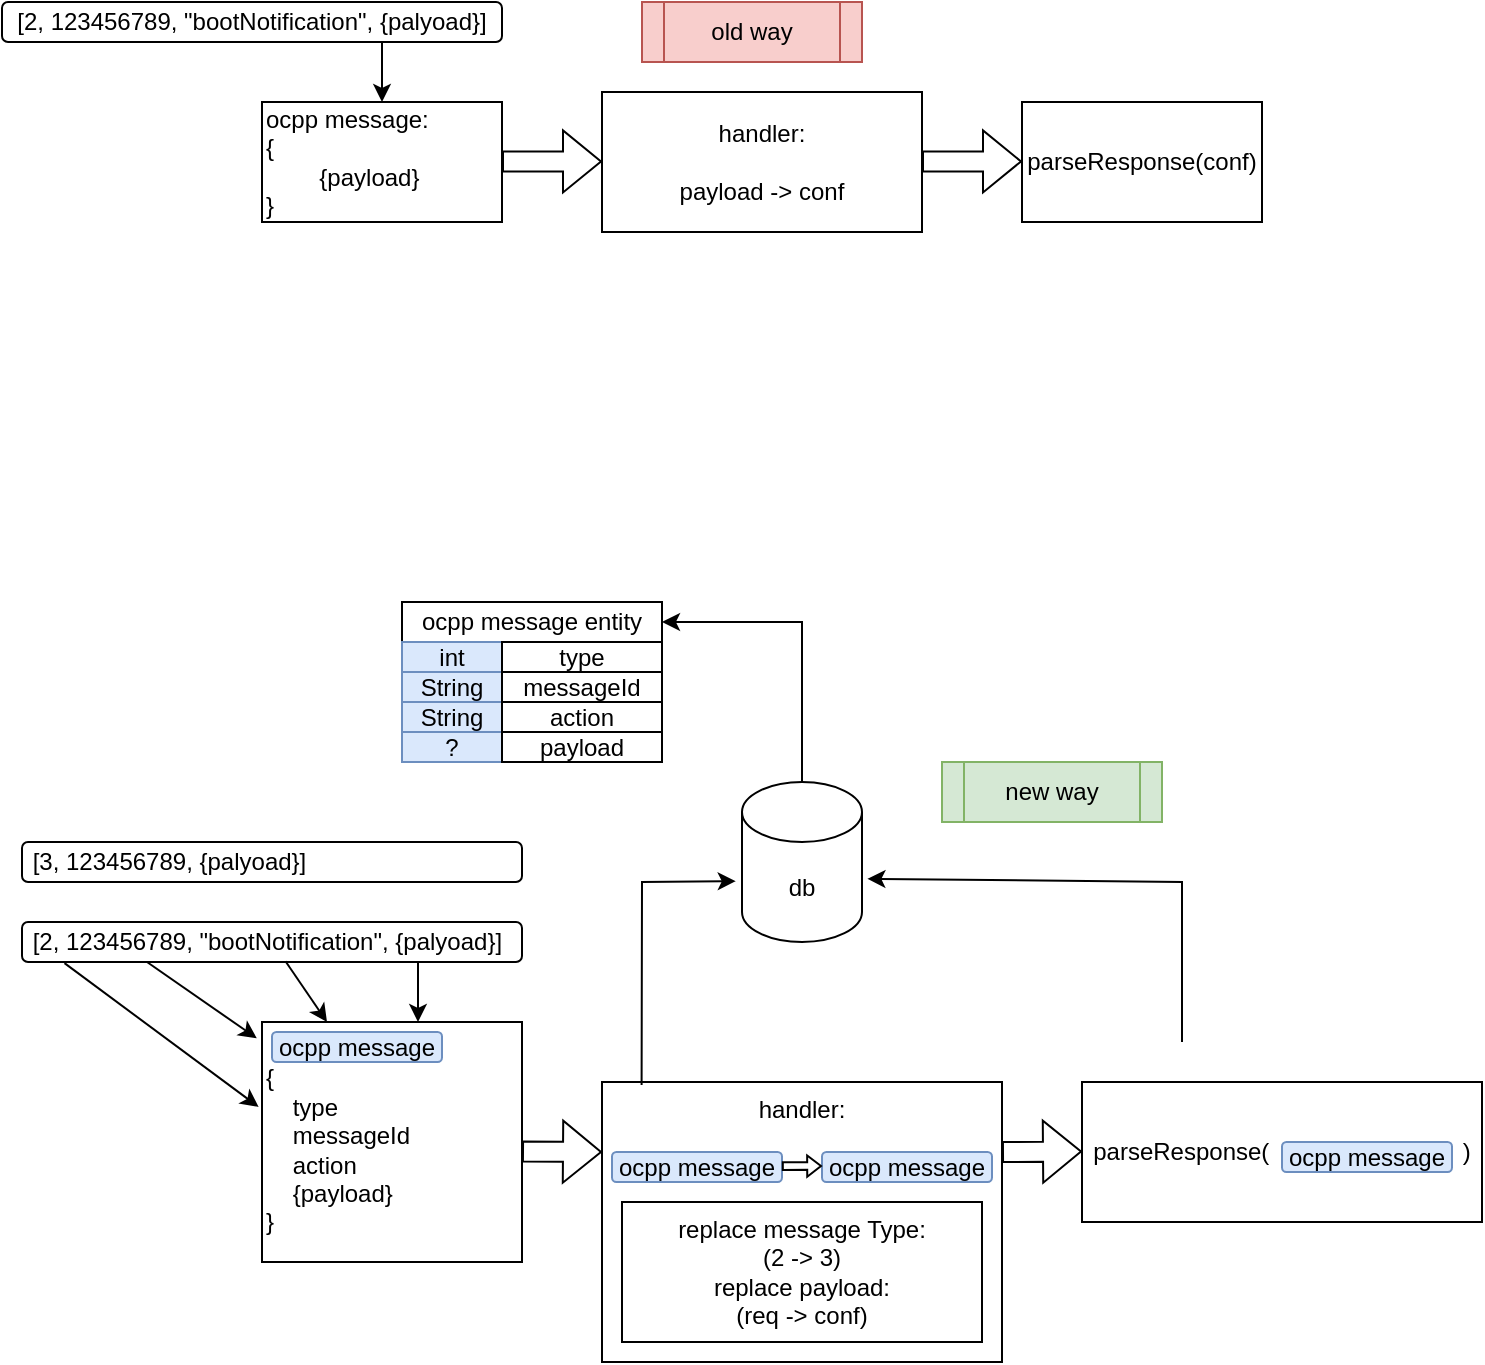 <mxfile version="22.0.4" type="github">
  <diagram name="Page-1" id="U8lFhDZ7xPAlCqdosSXy">
    <mxGraphModel dx="2295" dy="1568" grid="1" gridSize="5" guides="1" tooltips="1" connect="1" arrows="1" fold="1" page="1" pageScale="1" pageWidth="850" pageHeight="1100" math="0" shadow="0">
      <root>
        <mxCell id="0" />
        <mxCell id="1" parent="0" />
        <mxCell id="biBZjUuWrRybQa6Ui23M-1" value="&lt;div align=&quot;left&quot;&gt;ocpp message:&lt;/div&gt;&lt;div align=&quot;left&quot;&gt;{&lt;/div&gt;&lt;div align=&quot;left&quot;&gt;&lt;span style=&quot;white-space: pre;&quot;&gt;&#x9;&lt;/span&gt;{payload}&lt;/div&gt;&lt;div align=&quot;left&quot;&gt;}&lt;br&gt;&lt;/div&gt;" style="rounded=0;whiteSpace=wrap;html=1;align=left;" parent="1" vertex="1">
          <mxGeometry x="-830" y="-70" width="120" height="60" as="geometry" />
        </mxCell>
        <mxCell id="biBZjUuWrRybQa6Ui23M-2" value="&amp;nbsp;&lt;br&gt;&lt;div&gt;{&lt;/div&gt;&lt;div&gt;&lt;span style=&quot;&quot;&gt;&lt;span style=&quot;white-space: pre;&quot;&gt;&amp;nbsp;&amp;nbsp;&amp;nbsp;&amp;nbsp;&lt;/span&gt;&lt;/span&gt;type&lt;/div&gt;&lt;div&gt;&lt;span style=&quot;&quot;&gt;&lt;span style=&quot;white-space: pre;&quot;&gt;&amp;nbsp;&amp;nbsp;&amp;nbsp;&amp;nbsp;&lt;/span&gt;&lt;/span&gt;messageId&lt;/div&gt;&lt;div&gt;&lt;span style=&quot;&quot;&gt;&lt;span style=&quot;white-space: pre;&quot;&gt;&amp;nbsp;&amp;nbsp;&amp;nbsp;&amp;nbsp;&lt;/span&gt;&lt;/span&gt;action&lt;/div&gt;&lt;div&gt;&lt;span style=&quot;&quot;&gt;&lt;span style=&quot;white-space: pre;&quot;&gt;&amp;nbsp;&amp;nbsp;&amp;nbsp;&amp;nbsp;&lt;/span&gt;&lt;/span&gt;{payload}&lt;br&gt;&lt;/div&gt;&lt;div&gt;&lt;div&gt;}&lt;br&gt;&lt;/div&gt;&lt;br&gt;&lt;/div&gt;" style="rounded=0;whiteSpace=wrap;html=1;align=left;horizontal=1;verticalAlign=top;" parent="1" vertex="1">
          <mxGeometry x="-830" y="390" width="130" height="120" as="geometry" />
        </mxCell>
        <mxCell id="biBZjUuWrRybQa6Ui23M-3" value="[2, 123456789, &quot;bootNotification&quot;, {palyoad}]" style="rounded=1;whiteSpace=wrap;html=1;" parent="1" vertex="1">
          <mxGeometry x="-960" y="-120" width="250" height="20" as="geometry" />
        </mxCell>
        <mxCell id="biBZjUuWrRybQa6Ui23M-4" value="&amp;nbsp;[2, 123456789, &quot;bootNotification&quot;, {palyoad}]" style="rounded=1;whiteSpace=wrap;html=1;align=left;" parent="1" vertex="1">
          <mxGeometry x="-950" y="340" width="250" height="20" as="geometry" />
        </mxCell>
        <mxCell id="biBZjUuWrRybQa6Ui23M-5" value="" style="endArrow=classic;html=1;rounded=0;exitX=0.085;exitY=1.029;exitDx=0;exitDy=0;exitPerimeter=0;entryX=-0.013;entryY=0.354;entryDx=0;entryDy=0;entryPerimeter=0;" parent="1" source="biBZjUuWrRybQa6Ui23M-4" target="biBZjUuWrRybQa6Ui23M-2" edge="1">
          <mxGeometry width="50" height="50" relative="1" as="geometry">
            <mxPoint x="-490" y="480" as="sourcePoint" />
            <mxPoint x="-762" y="390" as="targetPoint" />
          </mxGeometry>
        </mxCell>
        <mxCell id="biBZjUuWrRybQa6Ui23M-6" value="" style="endArrow=classic;html=1;rounded=0;entryX=0.5;entryY=0;entryDx=0;entryDy=0;" parent="1" target="biBZjUuWrRybQa6Ui23M-1" edge="1">
          <mxGeometry width="50" height="50" relative="1" as="geometry">
            <mxPoint x="-770" y="-100" as="sourcePoint" />
            <mxPoint x="-762" y="180" as="targetPoint" />
          </mxGeometry>
        </mxCell>
        <mxCell id="biBZjUuWrRybQa6Ui23M-7" value="handler:&lt;br&gt;&lt;br&gt;payload -&amp;gt; conf" style="rounded=0;whiteSpace=wrap;html=1;" parent="1" vertex="1">
          <mxGeometry x="-660" y="-75" width="160" height="70" as="geometry" />
        </mxCell>
        <mxCell id="biBZjUuWrRybQa6Ui23M-8" value="handler:&lt;br&gt;&lt;br&gt;&amp;nbsp; " style="rounded=0;whiteSpace=wrap;html=1;verticalAlign=top;" parent="1" vertex="1">
          <mxGeometry x="-660" y="420" width="200" height="140" as="geometry" />
        </mxCell>
        <mxCell id="biBZjUuWrRybQa6Ui23M-9" value="parseResponse(conf)" style="rounded=0;whiteSpace=wrap;html=1;" parent="1" vertex="1">
          <mxGeometry x="-450" y="-70" width="120" height="60" as="geometry" />
        </mxCell>
        <mxCell id="biBZjUuWrRybQa6Ui23M-10" value="parseResponse(&amp;nbsp; &amp;nbsp; &amp;nbsp;&amp;nbsp;&amp;nbsp;&amp;nbsp;&amp;nbsp;&amp;nbsp;&amp;nbsp;&amp;nbsp;&amp;nbsp;&amp;nbsp;&amp;nbsp;&amp;nbsp;&amp;nbsp;&amp;nbsp;&amp;nbsp;&amp;nbsp;&amp;nbsp;&amp;nbsp;&amp;nbsp;&amp;nbsp;&amp;nbsp;&amp;nbsp;&amp;nbsp;&amp;nbsp; )" style="rounded=0;whiteSpace=wrap;html=1;" parent="1" vertex="1">
          <mxGeometry x="-420" y="420" width="200" height="70" as="geometry" />
        </mxCell>
        <mxCell id="RiL2pJ6FbUrtHCfz4f3n-23" style="edgeStyle=orthogonalEdgeStyle;rounded=0;orthogonalLoop=1;jettySize=auto;html=1;entryX=1;entryY=0.5;entryDx=0;entryDy=0;" edge="1" parent="1" source="biBZjUuWrRybQa6Ui23M-11" target="RiL2pJ6FbUrtHCfz4f3n-5">
          <mxGeometry relative="1" as="geometry">
            <mxPoint x="-625" y="190" as="targetPoint" />
            <Array as="points">
              <mxPoint x="-560" y="190" />
            </Array>
          </mxGeometry>
        </mxCell>
        <mxCell id="biBZjUuWrRybQa6Ui23M-11" value="db" style="shape=cylinder3;whiteSpace=wrap;html=1;boundedLbl=1;backgroundOutline=1;size=15;" parent="1" vertex="1">
          <mxGeometry x="-590" y="270" width="60" height="80" as="geometry" />
        </mxCell>
        <mxCell id="biBZjUuWrRybQa6Ui23M-13" value="" style="endArrow=classic;html=1;rounded=0;exitX=0.099;exitY=0.011;exitDx=0;exitDy=0;exitPerimeter=0;entryX=-0.052;entryY=0.62;entryDx=0;entryDy=0;entryPerimeter=0;" parent="1" edge="1" target="biBZjUuWrRybQa6Ui23M-11" source="biBZjUuWrRybQa6Ui23M-8">
          <mxGeometry width="50" height="50" relative="1" as="geometry">
            <mxPoint x="-630" y="410" as="sourcePoint" />
            <mxPoint x="-600" y="320" as="targetPoint" />
            <Array as="points">
              <mxPoint x="-640" y="320" />
            </Array>
          </mxGeometry>
        </mxCell>
        <mxCell id="biBZjUuWrRybQa6Ui23M-14" value="" style="endArrow=classic;html=1;rounded=0;entryX=1.045;entryY=0.605;entryDx=0;entryDy=0;entryPerimeter=0;" parent="1" target="biBZjUuWrRybQa6Ui23M-11" edge="1">
          <mxGeometry width="50" height="50" relative="1" as="geometry">
            <mxPoint x="-370" y="400" as="sourcePoint" />
            <mxPoint x="-430" y="320" as="targetPoint" />
            <Array as="points">
              <mxPoint x="-370" y="320" />
            </Array>
          </mxGeometry>
        </mxCell>
        <mxCell id="biBZjUuWrRybQa6Ui23M-15" value="" style="shape=flexArrow;endArrow=classic;html=1;rounded=0;" parent="1" edge="1">
          <mxGeometry width="50" height="50" relative="1" as="geometry">
            <mxPoint x="-700" y="454.71" as="sourcePoint" />
            <mxPoint x="-660" y="455" as="targetPoint" />
          </mxGeometry>
        </mxCell>
        <mxCell id="biBZjUuWrRybQa6Ui23M-16" value="" style="shape=flexArrow;endArrow=classic;html=1;rounded=0;" parent="1" edge="1">
          <mxGeometry width="50" height="50" relative="1" as="geometry">
            <mxPoint x="-460" y="455" as="sourcePoint" />
            <mxPoint x="-420" y="454.71" as="targetPoint" />
          </mxGeometry>
        </mxCell>
        <mxCell id="biBZjUuWrRybQa6Ui23M-18" value="replace message Type:&lt;br&gt;(2 -&amp;gt; 3)&lt;br&gt;replace payload:&lt;br&gt;(req -&amp;gt; conf)" style="rounded=0;whiteSpace=wrap;html=1;verticalAlign=top;" parent="1" vertex="1">
          <mxGeometry x="-650" y="480" width="180" height="70" as="geometry" />
        </mxCell>
        <mxCell id="biBZjUuWrRybQa6Ui23M-19" value="" style="shape=flexArrow;endArrow=classic;html=1;rounded=0;" parent="1" edge="1">
          <mxGeometry width="50" height="50" relative="1" as="geometry">
            <mxPoint x="-710" y="-40.29" as="sourcePoint" />
            <mxPoint x="-660" y="-40.29" as="targetPoint" />
          </mxGeometry>
        </mxCell>
        <mxCell id="biBZjUuWrRybQa6Ui23M-20" value="" style="shape=flexArrow;endArrow=classic;html=1;rounded=0;" parent="1" edge="1">
          <mxGeometry width="50" height="50" relative="1" as="geometry">
            <mxPoint x="-500" y="-40.29" as="sourcePoint" />
            <mxPoint x="-450" y="-40.29" as="targetPoint" />
          </mxGeometry>
        </mxCell>
        <mxCell id="biBZjUuWrRybQa6Ui23M-21" value="old way" style="shape=process;whiteSpace=wrap;html=1;backgroundOutline=1;fillColor=#f8cecc;strokeColor=#b85450;" parent="1" vertex="1">
          <mxGeometry x="-640" y="-120" width="110" height="30" as="geometry" />
        </mxCell>
        <mxCell id="biBZjUuWrRybQa6Ui23M-22" value="new way" style="shape=process;whiteSpace=wrap;html=1;backgroundOutline=1;fillColor=#d5e8d4;strokeColor=#82b366;" parent="1" vertex="1">
          <mxGeometry x="-490" y="260" width="110" height="30" as="geometry" />
        </mxCell>
        <mxCell id="C7Q36ssg5EW823EHSbNr-2" value="" style="endArrow=classic;html=1;rounded=0;exitX=0.75;exitY=1;exitDx=0;exitDy=0;" parent="1" edge="1">
          <mxGeometry width="50" height="50" relative="1" as="geometry">
            <mxPoint x="-752" y="360" as="sourcePoint" />
            <mxPoint x="-752" y="390" as="targetPoint" />
          </mxGeometry>
        </mxCell>
        <mxCell id="RiL2pJ6FbUrtHCfz4f3n-1" value="" style="endArrow=classic;html=1;rounded=0;exitX=0.25;exitY=1;exitDx=0;exitDy=0;entryX=-0.02;entryY=0.068;entryDx=0;entryDy=0;entryPerimeter=0;" edge="1" parent="1" source="biBZjUuWrRybQa6Ui23M-4" target="biBZjUuWrRybQa6Ui23M-2">
          <mxGeometry width="50" height="50" relative="1" as="geometry">
            <mxPoint x="-919" y="371" as="sourcePoint" />
            <mxPoint x="-822" y="442" as="targetPoint" />
          </mxGeometry>
        </mxCell>
        <mxCell id="RiL2pJ6FbUrtHCfz4f3n-2" value="" style="endArrow=classic;html=1;rounded=0;exitX=0.527;exitY=0.981;exitDx=0;exitDy=0;entryX=0.25;entryY=0;entryDx=0;entryDy=0;exitPerimeter=0;" edge="1" parent="1" source="biBZjUuWrRybQa6Ui23M-4" target="biBZjUuWrRybQa6Ui23M-2">
          <mxGeometry width="50" height="50" relative="1" as="geometry">
            <mxPoint x="-877" y="370" as="sourcePoint" />
            <mxPoint x="-823" y="408" as="targetPoint" />
          </mxGeometry>
        </mxCell>
        <mxCell id="RiL2pJ6FbUrtHCfz4f3n-3" value="&amp;nbsp;[3, 123456789, {palyoad}]" style="rounded=1;whiteSpace=wrap;html=1;align=left;" vertex="1" parent="1">
          <mxGeometry x="-950" y="300" width="250" height="20" as="geometry" />
        </mxCell>
        <mxCell id="RiL2pJ6FbUrtHCfz4f3n-5" value="ocpp message entity" style="rounded=0;whiteSpace=wrap;html=1;" vertex="1" parent="1">
          <mxGeometry x="-760" y="180" width="130" height="20" as="geometry" />
        </mxCell>
        <mxCell id="RiL2pJ6FbUrtHCfz4f3n-7" value="&lt;div&gt;int&lt;/div&gt;" style="rounded=0;whiteSpace=wrap;html=1;align=center;fillColor=#dae8fc;strokeColor=#6c8ebf;" vertex="1" parent="1">
          <mxGeometry x="-760" y="200" width="50" height="15" as="geometry" />
        </mxCell>
        <mxCell id="RiL2pJ6FbUrtHCfz4f3n-11" value="String" style="rounded=0;whiteSpace=wrap;html=1;align=center;fillColor=#dae8fc;strokeColor=#6c8ebf;" vertex="1" parent="1">
          <mxGeometry x="-760" y="215" width="50" height="15" as="geometry" />
        </mxCell>
        <mxCell id="RiL2pJ6FbUrtHCfz4f3n-13" value="String" style="rounded=0;whiteSpace=wrap;html=1;align=center;fillColor=#dae8fc;strokeColor=#6c8ebf;" vertex="1" parent="1">
          <mxGeometry x="-760" y="230" width="50" height="15" as="geometry" />
        </mxCell>
        <mxCell id="RiL2pJ6FbUrtHCfz4f3n-14" value="type" style="rounded=0;whiteSpace=wrap;html=1;align=center;" vertex="1" parent="1">
          <mxGeometry x="-710" y="200" width="80" height="15" as="geometry" />
        </mxCell>
        <mxCell id="RiL2pJ6FbUrtHCfz4f3n-16" value="&lt;div align=&quot;center&quot;&gt;action&lt;/div&gt;" style="rounded=0;whiteSpace=wrap;html=1;align=center;" vertex="1" parent="1">
          <mxGeometry x="-710" y="230" width="80" height="15" as="geometry" />
        </mxCell>
        <mxCell id="RiL2pJ6FbUrtHCfz4f3n-18" value="messageId" style="rounded=0;whiteSpace=wrap;html=1;align=center;" vertex="1" parent="1">
          <mxGeometry x="-710" y="215" width="80" height="15" as="geometry" />
        </mxCell>
        <mxCell id="RiL2pJ6FbUrtHCfz4f3n-24" value="?" style="rounded=0;whiteSpace=wrap;html=1;align=center;fillColor=#dae8fc;strokeColor=#6c8ebf;" vertex="1" parent="1">
          <mxGeometry x="-760" y="245" width="50" height="15" as="geometry" />
        </mxCell>
        <mxCell id="RiL2pJ6FbUrtHCfz4f3n-25" value="payload" style="rounded=0;whiteSpace=wrap;html=1;align=center;" vertex="1" parent="1">
          <mxGeometry x="-710" y="245" width="80" height="15" as="geometry" />
        </mxCell>
        <mxCell id="RiL2pJ6FbUrtHCfz4f3n-28" value="ocpp message" style="rounded=1;whiteSpace=wrap;html=1;fillColor=#dae8fc;strokeColor=#6c8ebf;" vertex="1" parent="1">
          <mxGeometry x="-825" y="395" width="85" height="15" as="geometry" />
        </mxCell>
        <mxCell id="RiL2pJ6FbUrtHCfz4f3n-29" value="ocpp message" style="rounded=1;whiteSpace=wrap;html=1;fillColor=#dae8fc;strokeColor=#6c8ebf;" vertex="1" parent="1">
          <mxGeometry x="-655" y="455" width="85" height="15" as="geometry" />
        </mxCell>
        <mxCell id="RiL2pJ6FbUrtHCfz4f3n-30" value="ocpp message" style="rounded=1;whiteSpace=wrap;html=1;fillColor=#dae8fc;strokeColor=#6c8ebf;" vertex="1" parent="1">
          <mxGeometry x="-550" y="455" width="85" height="15" as="geometry" />
        </mxCell>
        <mxCell id="RiL2pJ6FbUrtHCfz4f3n-32" value="" style="shape=flexArrow;endArrow=classic;html=1;rounded=0;endWidth=5.805;endSize=1.967;width=3.81;exitX=0.999;exitY=0.472;exitDx=0;exitDy=0;exitPerimeter=0;" edge="1" parent="1" source="RiL2pJ6FbUrtHCfz4f3n-29">
          <mxGeometry width="50" height="50" relative="1" as="geometry">
            <mxPoint x="-570" y="462.26" as="sourcePoint" />
            <mxPoint x="-550" y="462" as="targetPoint" />
          </mxGeometry>
        </mxCell>
        <mxCell id="RiL2pJ6FbUrtHCfz4f3n-34" value="ocpp message" style="rounded=1;whiteSpace=wrap;html=1;fillColor=#dae8fc;strokeColor=#6c8ebf;" vertex="1" parent="1">
          <mxGeometry x="-320" y="450" width="85" height="15" as="geometry" />
        </mxCell>
      </root>
    </mxGraphModel>
  </diagram>
</mxfile>
